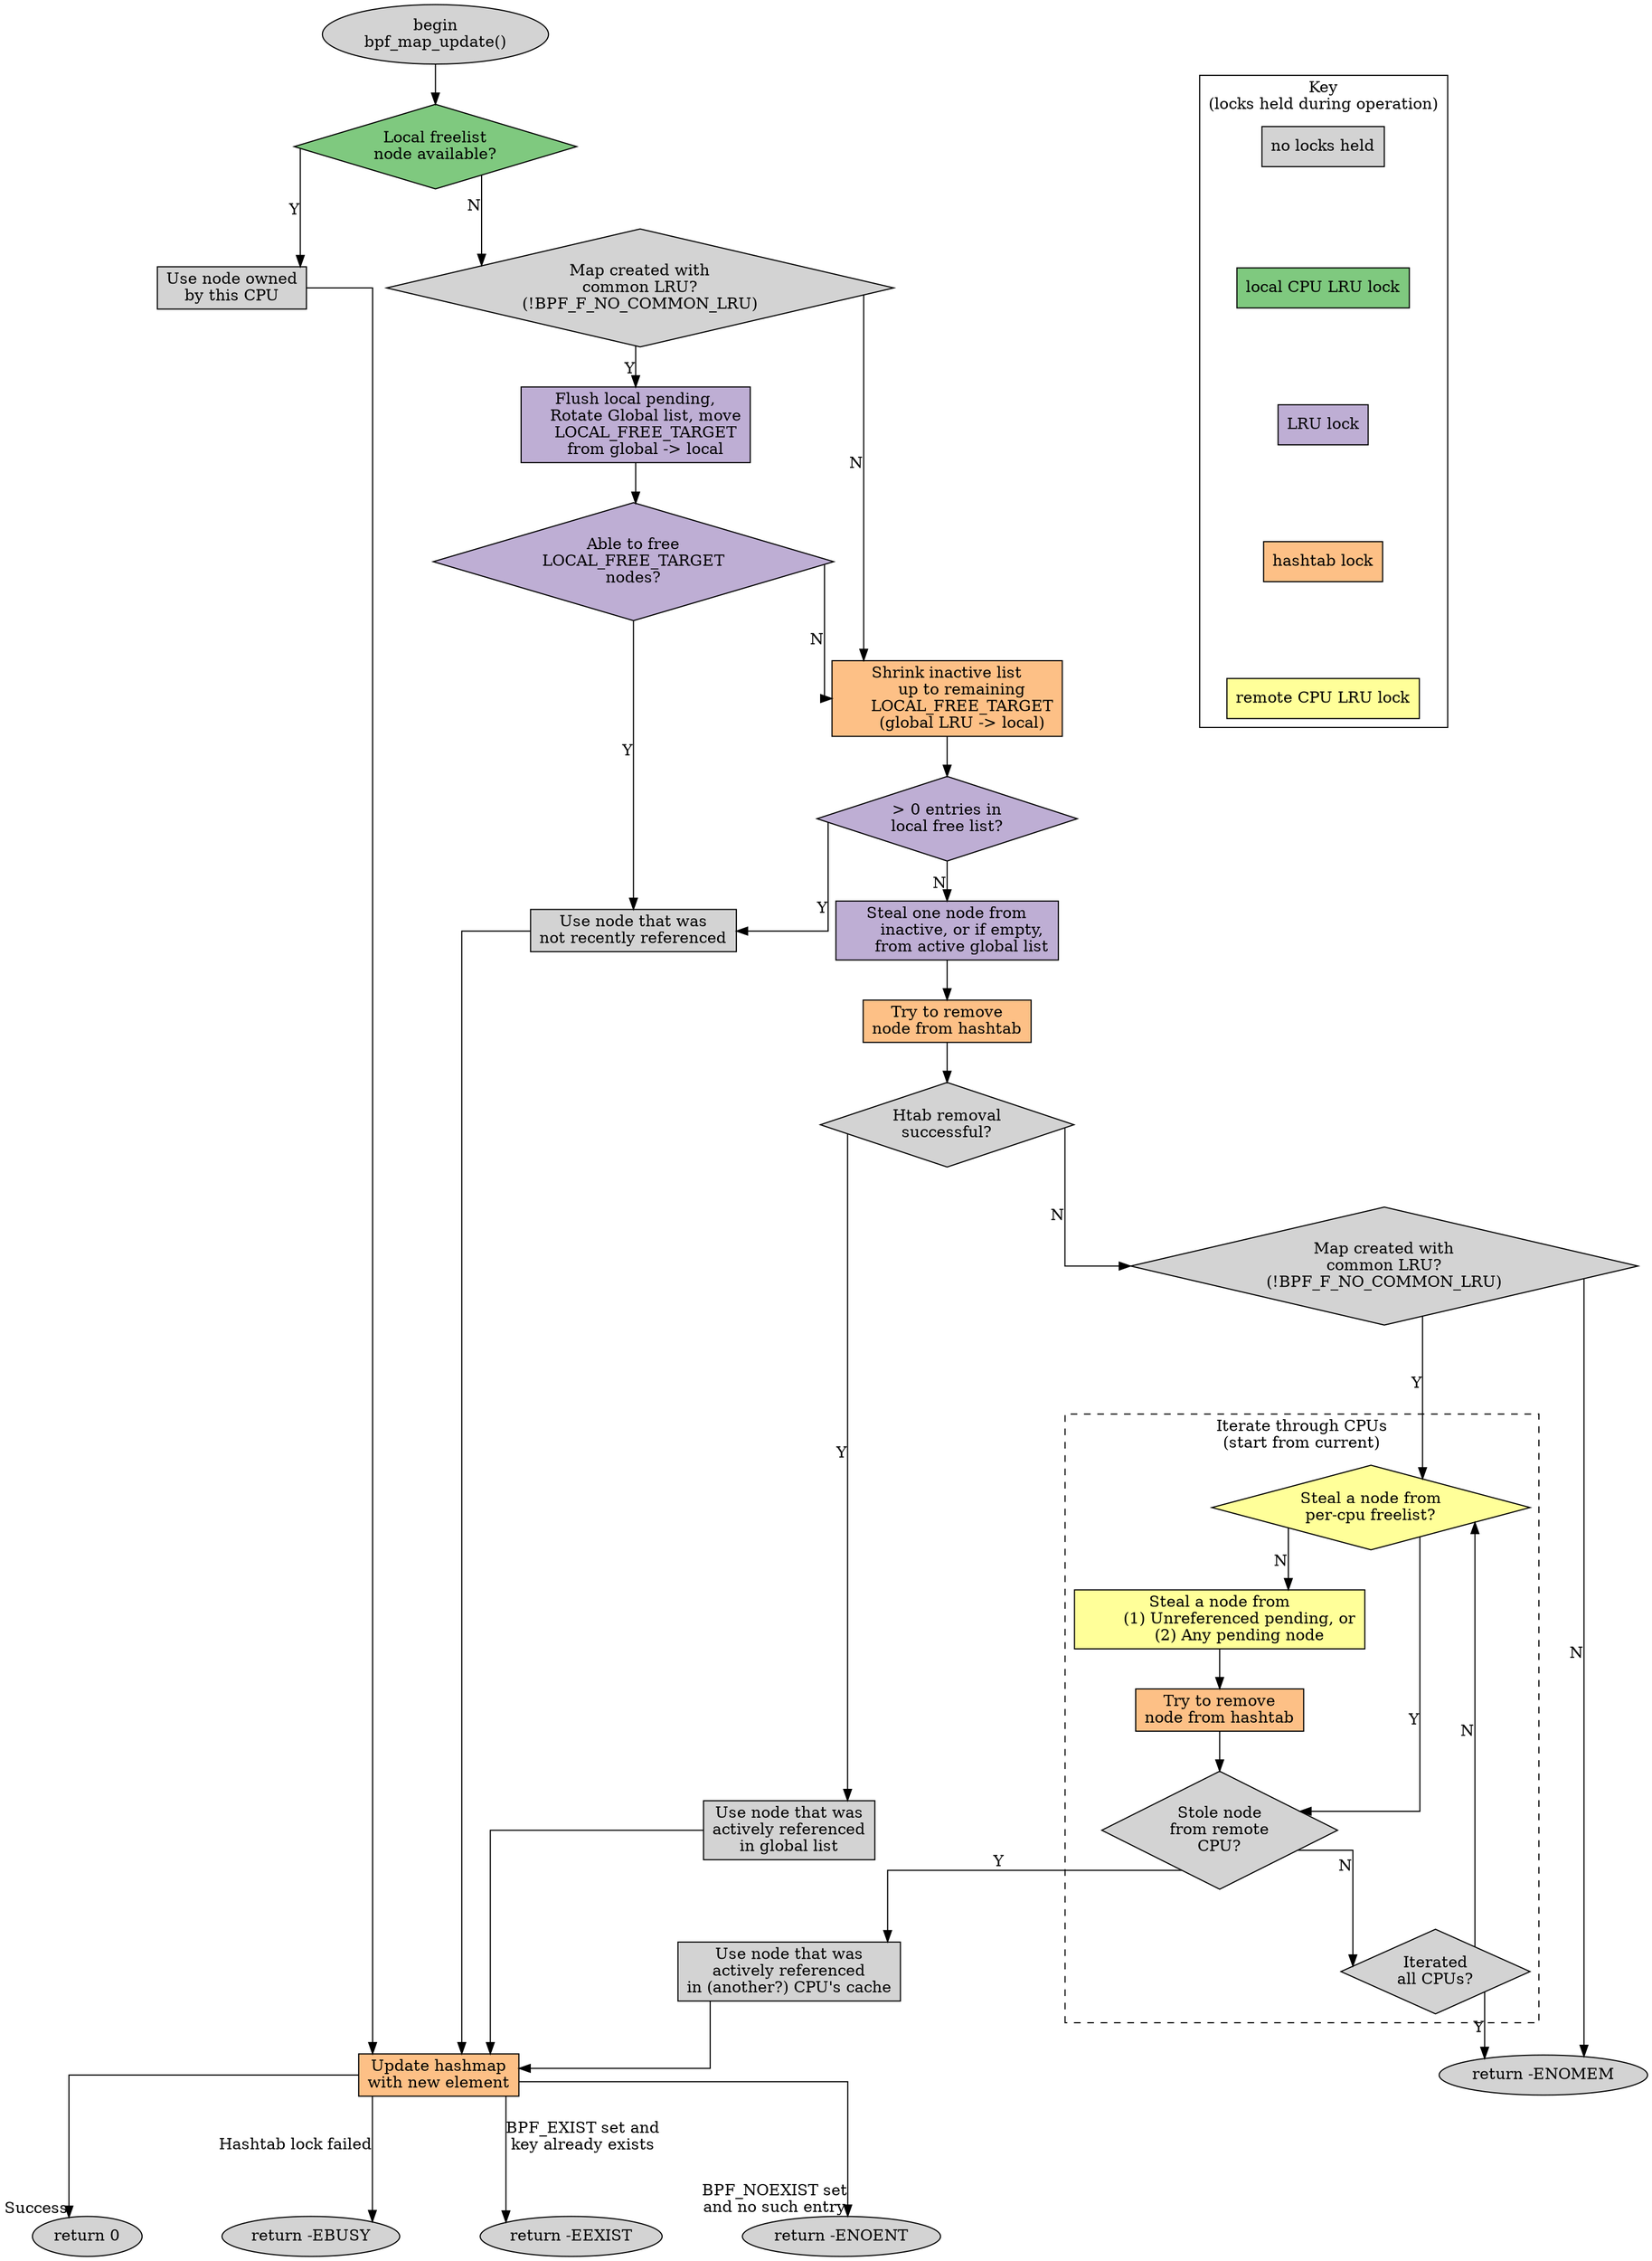 // SPDX-License-Identifier: GPL-2.0-only
// Copyright (C) 2022-2023 Isovalent, Inc.
digraph {
  node [colorscheme=accent4,style=filled] # Apply colorscheme to all nodes
  graph [splines=ortho, nodesep=1]

  subgraph cluster_key {
    label = "Key\n(locks held during operation)";
    rankdir = TB;

    remote_lock [shape=rectangle,fillcolor=4,label="remote CPU LRU lock"]
    hash_lock [shape=rectangle,fillcolor=3,label="hashtab lock"]
    lru_lock [shape=rectangle,fillcolor=2,label="LRU lock"]
    local_lock [shape=rectangle,fillcolor=1,label="local CPU LRU lock"]
    no_lock [shape=rectangle,label="no locks held"]
  }

  begin [shape=oval,label="begin\nbpf_map_update()"]

  // Nodes below with an 'fn_' prefix are roughly labeled by the C function
  // names that initiate the corresponding logic in kernel/bpf/bpf_lru_list.c.
  // Number suffixes and errno suffixes handle subsections of the corresponding
  // logic in the function as of the writing of this dot.

  // cf. __local_list_pop_free() / bpf_percpu_lru_pop_free()
  local_freelist_check [shape=diamond,fillcolor=1,
    label="Local freelist\nnode available?"];
  use_local_node [shape=rectangle,
    label="Use node owned\nby this CPU"]

  // cf. bpf_lru_pop_free()
  common_lru_check [shape=diamond,
    label="Map created with\ncommon LRU?\n(!BPF_F_NO_COMMON_LRU)"];

  fn_bpf_lru_list_pop_free_to_local [shape=rectangle,fillcolor=2,
    label="Flush local pending,
    Rotate Global list, move
    LOCAL_FREE_TARGET
    from global -> local"]
  // Also corresponds to:
  // fn__local_list_flush()
  // fn_bpf_lru_list_rotate()
  fn___bpf_lru_node_move_to_free[shape=diamond,fillcolor=2,
    label="Able to free\nLOCAL_FREE_TARGET\nnodes?"]

  fn___bpf_lru_list_shrink_inactive [shape=rectangle,fillcolor=3,
    label="Shrink inactive list
      up to remaining
      LOCAL_FREE_TARGET
      (global LRU -> local)"]
  fn___bpf_lru_list_shrink [shape=diamond,fillcolor=2,
    label="> 0 entries in\nlocal free list?"]
  fn___bpf_lru_list_shrink2 [shape=rectangle,fillcolor=2,
    label="Steal one node from
      inactive, or if empty,
      from active global list"]
  fn___bpf_lru_list_shrink3 [shape=rectangle,fillcolor=3,
    label="Try to remove\nnode from hashtab"]

  local_freelist_check2 [shape=diamond,label="Htab removal\nsuccessful?"]
  common_lru_check2 [shape=diamond,
    label="Map created with\ncommon LRU?\n(!BPF_F_NO_COMMON_LRU)"];

  subgraph cluster_remote_lock {
    label = "Iterate through CPUs\n(start from current)";
    style = dashed;
    rankdir=LR;

    local_freelist_check5 [shape=diamond,fillcolor=4,
      label="Steal a node from\nper-cpu freelist?"]
    local_freelist_check6 [shape=rectangle,fillcolor=4,
      label="Steal a node from
        (1) Unreferenced pending, or
        (2) Any pending node"]
    local_freelist_check7 [shape=rectangle,fillcolor=3,
      label="Try to remove\nnode from hashtab"]
    fn_htab_lru_map_update_elem [shape=diamond,
      label="Stole node\nfrom remote\nCPU?"]
    fn_htab_lru_map_update_elem2 [shape=diamond,label="Iterated\nall CPUs?"]
    // Also corresponds to:
    // use_local_node()
    // fn__local_list_pop_pending()
  }

  fn_bpf_lru_list_pop_free_to_local2 [shape=rectangle,
    label="Use node that was\nnot recently referenced"]
  local_freelist_check4 [shape=rectangle,
    label="Use node that was\nactively referenced\nin global list"]
  fn_htab_lru_map_update_elem_ENOMEM [shape=oval,label="return -ENOMEM"]
  fn_htab_lru_map_update_elem3 [shape=rectangle,
    label="Use node that was\nactively referenced\nin (another?) CPU's cache"]
  fn_htab_lru_map_update_elem4 [shape=rectangle,fillcolor=3,
    label="Update hashmap\nwith new element"]
  fn_htab_lru_map_update_elem5 [shape=oval,label="return 0"]
  fn_htab_lru_map_update_elem_EBUSY [shape=oval,label="return -EBUSY"]
  fn_htab_lru_map_update_elem_EEXIST [shape=oval,label="return -EEXIST"]
  fn_htab_lru_map_update_elem_ENOENT [shape=oval,label="return -ENOENT"]

  begin -> local_freelist_check
  local_freelist_check -> use_local_node [xlabel="Y"]
  local_freelist_check -> common_lru_check [xlabel="N"]
  common_lru_check -> fn_bpf_lru_list_pop_free_to_local [xlabel="Y"]
  common_lru_check -> fn___bpf_lru_list_shrink_inactive [xlabel="N"]
  fn_bpf_lru_list_pop_free_to_local -> fn___bpf_lru_node_move_to_free
  fn___bpf_lru_node_move_to_free ->
    fn_bpf_lru_list_pop_free_to_local2 [xlabel="Y"]
  fn___bpf_lru_node_move_to_free ->
    fn___bpf_lru_list_shrink_inactive [xlabel="N"]
  fn___bpf_lru_list_shrink_inactive -> fn___bpf_lru_list_shrink
  fn___bpf_lru_list_shrink -> fn_bpf_lru_list_pop_free_to_local2 [xlabel = "Y"]
  fn___bpf_lru_list_shrink -> fn___bpf_lru_list_shrink2 [xlabel="N"]
  fn___bpf_lru_list_shrink2 -> fn___bpf_lru_list_shrink3
  fn___bpf_lru_list_shrink3 -> local_freelist_check2
  local_freelist_check2 -> local_freelist_check4 [xlabel = "Y"]
  local_freelist_check2 -> common_lru_check2 [xlabel = "N"]
  common_lru_check2 -> local_freelist_check5 [xlabel = "Y"]
  common_lru_check2 -> fn_htab_lru_map_update_elem_ENOMEM [xlabel = "N"]
  local_freelist_check5 -> fn_htab_lru_map_update_elem [xlabel = "Y"]
  local_freelist_check5 -> local_freelist_check6 [xlabel = "N"]
  local_freelist_check6 -> local_freelist_check7
  local_freelist_check7 -> fn_htab_lru_map_update_elem

  fn_htab_lru_map_update_elem -> fn_htab_lru_map_update_elem3 [xlabel = "Y"]
  fn_htab_lru_map_update_elem -> fn_htab_lru_map_update_elem2  [xlabel = "N"]
  fn_htab_lru_map_update_elem2 ->
    fn_htab_lru_map_update_elem_ENOMEM [xlabel = "Y"]
  fn_htab_lru_map_update_elem2 -> local_freelist_check5 [xlabel = "N"]
  fn_htab_lru_map_update_elem3 -> fn_htab_lru_map_update_elem4

  use_local_node -> fn_htab_lru_map_update_elem4
  fn_bpf_lru_list_pop_free_to_local2 -> fn_htab_lru_map_update_elem4
  local_freelist_check4 -> fn_htab_lru_map_update_elem4

  fn_htab_lru_map_update_elem4 -> fn_htab_lru_map_update_elem5 [headlabel="Success"]
  fn_htab_lru_map_update_elem4 ->
    fn_htab_lru_map_update_elem_EBUSY [xlabel="Hashtab lock failed"]
  fn_htab_lru_map_update_elem4 ->
    fn_htab_lru_map_update_elem_EEXIST [xlabel="BPF_EXIST set and\nkey already exists"]
  fn_htab_lru_map_update_elem4 ->
    fn_htab_lru_map_update_elem_ENOENT [headlabel="BPF_NOEXIST set\nand no such entry"]

  // Create invisible pad nodes to line up various nodes
  pad0 [style=invis]
  pad1 [style=invis]
  pad2 [style=invis]
  pad3 [style=invis]
  pad4 [style=invis]

  // Line up the key with the top of the graph
  no_lock -> local_lock [style=invis]
  local_lock -> lru_lock [style=invis]
  lru_lock -> hash_lock [style=invis]
  hash_lock -> remote_lock [style=invis]
  remote_lock -> local_freelist_check5 [style=invis]
  remote_lock -> fn___bpf_lru_list_shrink [style=invis]

  // Line up return code nodes at the bottom of the graph
  fn_htab_lru_map_update_elem -> pad0 [style=invis]
  pad0 -> pad1 [style=invis]
  pad1 -> pad2 [style=invis]
  //pad2-> fn_htab_lru_map_update_elem_ENOMEM [style=invis]
  fn_htab_lru_map_update_elem4 -> pad3 [style=invis]
  pad3 -> fn_htab_lru_map_update_elem5  [style=invis]
  pad3 -> fn_htab_lru_map_update_elem_EBUSY  [style=invis]
  pad3 -> fn_htab_lru_map_update_elem_EEXIST  [style=invis]
  pad3 -> fn_htab_lru_map_update_elem_ENOENT  [style=invis]

  // Reduce diagram width by forcing some nodes to appear above others
  local_freelist_check4 -> fn_htab_lru_map_update_elem3 [style=invis]
  common_lru_check2 -> pad4 [style=invis]
  pad4 -> local_freelist_check5 [style=invis]
}
